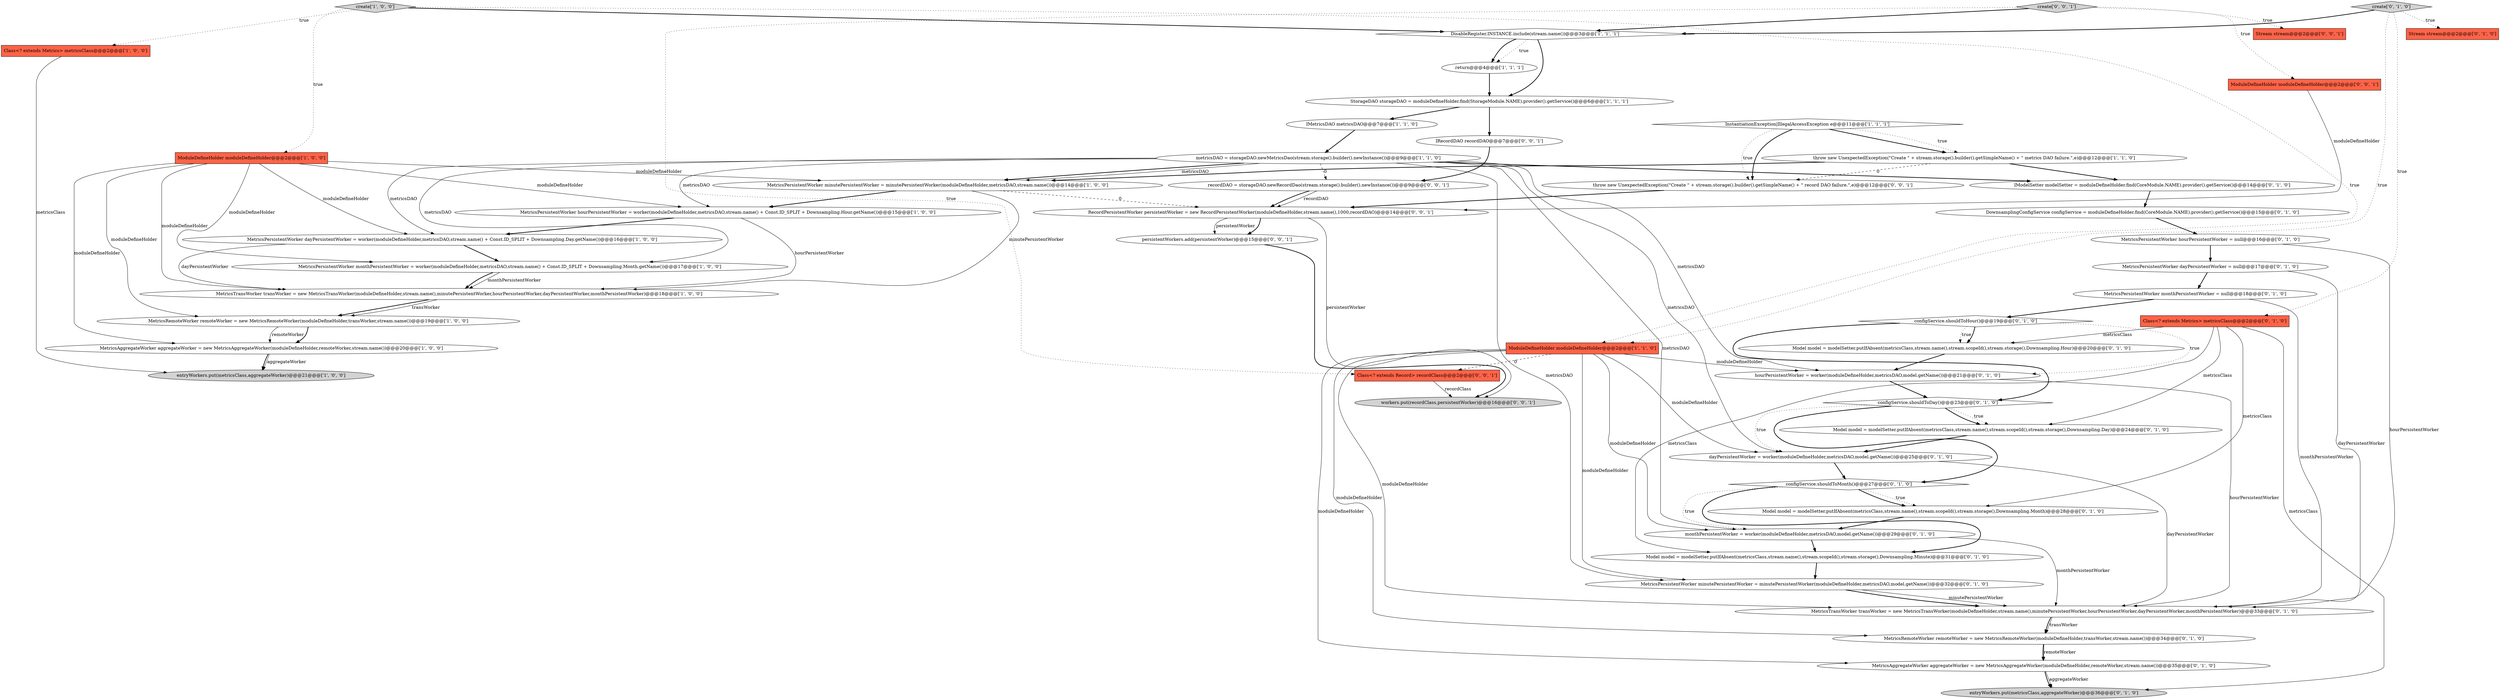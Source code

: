 digraph {
34 [style = filled, label = "MetricsPersistentWorker minutePersistentWorker = minutePersistentWorker(moduleDefineHolder,metricsDAO,model.getName())@@@32@@@['0', '1', '0']", fillcolor = white, shape = ellipse image = "AAA1AAABBB2BBB"];
6 [style = filled, label = "MetricsTransWorker transWorker = new MetricsTransWorker(moduleDefineHolder,stream.name(),minutePersistentWorker,hourPersistentWorker,dayPersistentWorker,monthPersistentWorker)@@@18@@@['1', '0', '0']", fillcolor = white, shape = ellipse image = "AAA0AAABBB1BBB"];
25 [style = filled, label = "MetricsTransWorker transWorker = new MetricsTransWorker(moduleDefineHolder,stream.name(),minutePersistentWorker,hourPersistentWorker,dayPersistentWorker,monthPersistentWorker)@@@33@@@['0', '1', '0']", fillcolor = white, shape = ellipse image = "AAA0AAABBB2BBB"];
40 [style = filled, label = "IModelSetter modelSetter = moduleDefineHolder.find(CoreModule.NAME).provider().getService()@@@14@@@['0', '1', '0']", fillcolor = white, shape = ellipse image = "AAA0AAABBB2BBB"];
23 [style = filled, label = "Model model = modelSetter.putIfAbsent(metricsClass,stream.name(),stream.scopeId(),stream.storage(),Downsampling.Minute)@@@31@@@['0', '1', '0']", fillcolor = white, shape = ellipse image = "AAA1AAABBB2BBB"];
24 [style = filled, label = "Model model = modelSetter.putIfAbsent(metricsClass,stream.name(),stream.scopeId(),stream.storage(),Downsampling.Day)@@@24@@@['0', '1', '0']", fillcolor = white, shape = ellipse image = "AAA1AAABBB2BBB"];
50 [style = filled, label = "Class<? extends Record> recordClass@@@2@@@['0', '0', '1']", fillcolor = tomato, shape = box image = "AAA0AAABBB3BBB"];
7 [style = filled, label = "throw new UnexpectedException(\"Create \" + stream.storage().builder().getSimpleName() + \" metrics DAO failure.\",e)@@@12@@@['1', '1', '0']", fillcolor = white, shape = ellipse image = "AAA0AAABBB1BBB"];
28 [style = filled, label = "MetricsPersistentWorker hourPersistentWorker = null@@@16@@@['0', '1', '0']", fillcolor = white, shape = ellipse image = "AAA0AAABBB2BBB"];
1 [style = filled, label = "MetricsPersistentWorker hourPersistentWorker = worker(moduleDefineHolder,metricsDAO,stream.name() + Const.ID_SPLIT + Downsampling.Hour.getName())@@@15@@@['1', '0', '0']", fillcolor = white, shape = ellipse image = "AAA0AAABBB1BBB"];
5 [style = filled, label = "InstantiationException|IllegalAccessException e@@@11@@@['1', '1', '1']", fillcolor = white, shape = diamond image = "AAA0AAABBB1BBB"];
42 [style = filled, label = "throw new UnexpectedException(\"Create \" + stream.storage().builder().getSimpleName() + \" record DAO failure.\",e)@@@12@@@['0', '0', '1']", fillcolor = white, shape = ellipse image = "AAA0AAABBB3BBB"];
12 [style = filled, label = "MetricsPersistentWorker monthPersistentWorker = worker(moduleDefineHolder,metricsDAO,stream.name() + Const.ID_SPLIT + Downsampling.Month.getName())@@@17@@@['1', '0', '0']", fillcolor = white, shape = ellipse image = "AAA0AAABBB1BBB"];
49 [style = filled, label = "create['0', '0', '1']", fillcolor = lightgray, shape = diamond image = "AAA0AAABBB3BBB"];
47 [style = filled, label = "recordDAO = storageDAO.newRecordDao(stream.storage().builder().newInstance())@@@9@@@['0', '0', '1']", fillcolor = white, shape = ellipse image = "AAA0AAABBB3BBB"];
22 [style = filled, label = "entryWorkers.put(metricsClass,aggregateWorker)@@@36@@@['0', '1', '0']", fillcolor = lightgray, shape = ellipse image = "AAA0AAABBB2BBB"];
30 [style = filled, label = "MetricsRemoteWorker remoteWorker = new MetricsRemoteWorker(moduleDefineHolder,transWorker,stream.name())@@@34@@@['0', '1', '0']", fillcolor = white, shape = ellipse image = "AAA0AAABBB2BBB"];
13 [style = filled, label = "DisableRegister.INSTANCE.include(stream.name())@@@3@@@['1', '1', '1']", fillcolor = white, shape = diamond image = "AAA0AAABBB1BBB"];
0 [style = filled, label = "ModuleDefineHolder moduleDefineHolder@@@2@@@['1', '0', '0']", fillcolor = tomato, shape = box image = "AAA0AAABBB1BBB"];
10 [style = filled, label = "StorageDAO storageDAO = moduleDefineHolder.find(StorageModule.NAME).provider().getService()@@@6@@@['1', '1', '1']", fillcolor = white, shape = ellipse image = "AAA0AAABBB1BBB"];
41 [style = filled, label = "monthPersistentWorker = worker(moduleDefineHolder,metricsDAO,model.getName())@@@29@@@['0', '1', '0']", fillcolor = white, shape = ellipse image = "AAA1AAABBB2BBB"];
48 [style = filled, label = "IRecordDAO recordDAO@@@7@@@['0', '0', '1']", fillcolor = white, shape = ellipse image = "AAA0AAABBB3BBB"];
20 [style = filled, label = "Class<? extends Metrics> metricsClass@@@2@@@['0', '1', '0']", fillcolor = tomato, shape = box image = "AAA0AAABBB2BBB"];
18 [style = filled, label = "entryWorkers.put(metricsClass,aggregateWorker)@@@21@@@['1', '0', '0']", fillcolor = lightgray, shape = ellipse image = "AAA0AAABBB1BBB"];
8 [style = filled, label = "MetricsRemoteWorker remoteWorker = new MetricsRemoteWorker(moduleDefineHolder,transWorker,stream.name())@@@19@@@['1', '0', '0']", fillcolor = white, shape = ellipse image = "AAA0AAABBB1BBB"];
39 [style = filled, label = "configService.shouldToMonth()@@@27@@@['0', '1', '0']", fillcolor = white, shape = diamond image = "AAA1AAABBB2BBB"];
11 [style = filled, label = "ModuleDefineHolder moduleDefineHolder@@@2@@@['1', '1', '0']", fillcolor = tomato, shape = box image = "AAA0AAABBB1BBB"];
43 [style = filled, label = "ModuleDefineHolder moduleDefineHolder@@@2@@@['0', '0', '1']", fillcolor = tomato, shape = box image = "AAA0AAABBB3BBB"];
29 [style = filled, label = "DownsamplingConfigService configService = moduleDefineHolder.find(CoreModule.NAME).provider().getService()@@@15@@@['0', '1', '0']", fillcolor = white, shape = ellipse image = "AAA0AAABBB2BBB"];
31 [style = filled, label = "Stream stream@@@2@@@['0', '1', '0']", fillcolor = tomato, shape = box image = "AAA0AAABBB2BBB"];
51 [style = filled, label = "persistentWorkers.add(persistentWorker)@@@15@@@['0', '0', '1']", fillcolor = white, shape = ellipse image = "AAA0AAABBB3BBB"];
9 [style = filled, label = "IMetricsDAO metricsDAO@@@7@@@['1', '1', '0']", fillcolor = white, shape = ellipse image = "AAA0AAABBB1BBB"];
35 [style = filled, label = "hourPersistentWorker = worker(moduleDefineHolder,metricsDAO,model.getName())@@@21@@@['0', '1', '0']", fillcolor = white, shape = ellipse image = "AAA1AAABBB2BBB"];
16 [style = filled, label = "MetricsPersistentWorker dayPersistentWorker = worker(moduleDefineHolder,metricsDAO,stream.name() + Const.ID_SPLIT + Downsampling.Day.getName())@@@16@@@['1', '0', '0']", fillcolor = white, shape = ellipse image = "AAA0AAABBB1BBB"];
15 [style = filled, label = "metricsDAO = storageDAO.newMetricsDao(stream.storage().builder().newInstance())@@@9@@@['1', '1', '0']", fillcolor = white, shape = ellipse image = "AAA0AAABBB1BBB"];
2 [style = filled, label = "create['1', '0', '0']", fillcolor = lightgray, shape = diamond image = "AAA0AAABBB1BBB"];
21 [style = filled, label = "Model model = modelSetter.putIfAbsent(metricsClass,stream.name(),stream.scopeId(),stream.storage(),Downsampling.Month)@@@28@@@['0', '1', '0']", fillcolor = white, shape = ellipse image = "AAA1AAABBB2BBB"];
32 [style = filled, label = "Model model = modelSetter.putIfAbsent(metricsClass,stream.name(),stream.scopeId(),stream.storage(),Downsampling.Hour)@@@20@@@['0', '1', '0']", fillcolor = white, shape = ellipse image = "AAA1AAABBB2BBB"];
37 [style = filled, label = "MetricsAggregateWorker aggregateWorker = new MetricsAggregateWorker(moduleDefineHolder,remoteWorker,stream.name())@@@35@@@['0', '1', '0']", fillcolor = white, shape = ellipse image = "AAA0AAABBB2BBB"];
45 [style = filled, label = "workers.put(recordClass,persistentWorker)@@@16@@@['0', '0', '1']", fillcolor = lightgray, shape = ellipse image = "AAA0AAABBB3BBB"];
3 [style = filled, label = "Class<? extends Metrics> metricsClass@@@2@@@['1', '0', '0']", fillcolor = tomato, shape = box image = "AAA0AAABBB1BBB"];
46 [style = filled, label = "Stream stream@@@2@@@['0', '0', '1']", fillcolor = tomato, shape = box image = "AAA0AAABBB3BBB"];
33 [style = filled, label = "configService.shouldToHour()@@@19@@@['0', '1', '0']", fillcolor = white, shape = diamond image = "AAA1AAABBB2BBB"];
27 [style = filled, label = "dayPersistentWorker = worker(moduleDefineHolder,metricsDAO,model.getName())@@@25@@@['0', '1', '0']", fillcolor = white, shape = ellipse image = "AAA1AAABBB2BBB"];
4 [style = filled, label = "return@@@4@@@['1', '1', '1']", fillcolor = white, shape = ellipse image = "AAA0AAABBB1BBB"];
38 [style = filled, label = "MetricsPersistentWorker monthPersistentWorker = null@@@18@@@['0', '1', '0']", fillcolor = white, shape = ellipse image = "AAA1AAABBB2BBB"];
26 [style = filled, label = "MetricsPersistentWorker dayPersistentWorker = null@@@17@@@['0', '1', '0']", fillcolor = white, shape = ellipse image = "AAA0AAABBB2BBB"];
14 [style = filled, label = "MetricsPersistentWorker minutePersistentWorker = minutePersistentWorker(moduleDefineHolder,metricsDAO,stream.name())@@@14@@@['1', '0', '0']", fillcolor = white, shape = ellipse image = "AAA0AAABBB1BBB"];
44 [style = filled, label = "RecordPersistentWorker persistentWorker = new RecordPersistentWorker(moduleDefineHolder,stream.name(),1000,recordDAO)@@@14@@@['0', '0', '1']", fillcolor = white, shape = ellipse image = "AAA0AAABBB3BBB"];
17 [style = filled, label = "MetricsAggregateWorker aggregateWorker = new MetricsAggregateWorker(moduleDefineHolder,remoteWorker,stream.name())@@@20@@@['1', '0', '0']", fillcolor = white, shape = ellipse image = "AAA0AAABBB1BBB"];
36 [style = filled, label = "configService.shouldToDay()@@@23@@@['0', '1', '0']", fillcolor = white, shape = diamond image = "AAA1AAABBB2BBB"];
19 [style = filled, label = "create['0', '1', '0']", fillcolor = lightgray, shape = diamond image = "AAA0AAABBB2BBB"];
11->41 [style = solid, label="moduleDefineHolder"];
35->25 [style = solid, label="hourPersistentWorker"];
26->38 [style = bold, label=""];
49->46 [style = dotted, label="true"];
28->25 [style = solid, label="hourPersistentWorker"];
26->25 [style = solid, label="dayPersistentWorker"];
34->25 [style = solid, label="minutePersistentWorker"];
11->35 [style = solid, label="moduleDefineHolder"];
33->32 [style = dotted, label="true"];
41->23 [style = bold, label=""];
28->26 [style = bold, label=""];
20->23 [style = solid, label="metricsClass"];
8->17 [style = solid, label="remoteWorker"];
15->1 [style = solid, label="metricsDAO"];
33->32 [style = bold, label=""];
15->34 [style = solid, label="metricsDAO"];
6->8 [style = bold, label=""];
3->18 [style = solid, label="metricsClass"];
16->6 [style = solid, label="dayPersistentWorker"];
16->12 [style = bold, label=""];
19->11 [style = dotted, label="true"];
7->40 [style = bold, label=""];
41->25 [style = solid, label="monthPersistentWorker"];
25->30 [style = solid, label="transWorker"];
15->12 [style = solid, label="metricsDAO"];
36->24 [style = bold, label=""];
44->45 [style = solid, label="persistentWorker"];
14->6 [style = solid, label="minutePersistentWorker"];
24->27 [style = bold, label=""];
34->25 [style = bold, label=""];
13->10 [style = bold, label=""];
12->6 [style = solid, label="monthPersistentWorker"];
42->44 [style = bold, label=""];
11->30 [style = solid, label="moduleDefineHolder"];
49->43 [style = dotted, label="true"];
0->14 [style = solid, label="moduleDefineHolder"];
37->22 [style = solid, label="aggregateWorker"];
2->3 [style = dotted, label="true"];
13->4 [style = dotted, label="true"];
15->35 [style = solid, label="metricsDAO"];
38->25 [style = solid, label="monthPersistentWorker"];
43->44 [style = solid, label="moduleDefineHolder"];
49->50 [style = dotted, label="true"];
11->50 [style = dashed, label="0"];
5->42 [style = bold, label=""];
1->6 [style = solid, label="hourPersistentWorker"];
19->20 [style = dotted, label="true"];
7->14 [style = bold, label=""];
23->34 [style = bold, label=""];
10->48 [style = bold, label=""];
0->8 [style = solid, label="moduleDefineHolder"];
49->13 [style = bold, label=""];
33->35 [style = dotted, label="true"];
5->42 [style = dotted, label="true"];
35->36 [style = bold, label=""];
38->33 [style = bold, label=""];
44->51 [style = bold, label=""];
20->32 [style = solid, label="metricsClass"];
5->7 [style = bold, label=""];
15->16 [style = solid, label="metricsDAO"];
13->4 [style = bold, label=""];
48->47 [style = bold, label=""];
51->45 [style = bold, label=""];
2->13 [style = bold, label=""];
15->40 [style = bold, label=""];
9->15 [style = bold, label=""];
0->17 [style = solid, label="moduleDefineHolder"];
20->24 [style = solid, label="metricsClass"];
17->18 [style = solid, label="aggregateWorker"];
19->13 [style = bold, label=""];
11->34 [style = solid, label="moduleDefineHolder"];
15->14 [style = bold, label=""];
40->29 [style = bold, label=""];
15->27 [style = solid, label="metricsDAO"];
30->37 [style = solid, label="remoteWorker"];
4->10 [style = bold, label=""];
50->45 [style = solid, label="recordClass"];
37->22 [style = bold, label=""];
0->12 [style = solid, label="moduleDefineHolder"];
0->16 [style = solid, label="moduleDefineHolder"];
15->14 [style = solid, label="metricsDAO"];
12->6 [style = bold, label=""];
36->24 [style = dotted, label="true"];
11->25 [style = solid, label="moduleDefineHolder"];
20->22 [style = solid, label="metricsClass"];
0->1 [style = solid, label="moduleDefineHolder"];
0->6 [style = solid, label="moduleDefineHolder"];
21->41 [style = bold, label=""];
47->44 [style = bold, label=""];
2->11 [style = dotted, label="true"];
6->8 [style = solid, label="transWorker"];
27->39 [style = bold, label=""];
39->41 [style = dotted, label="true"];
36->27 [style = dotted, label="true"];
30->37 [style = bold, label=""];
27->25 [style = solid, label="dayPersistentWorker"];
10->9 [style = bold, label=""];
11->37 [style = solid, label="moduleDefineHolder"];
11->27 [style = solid, label="moduleDefineHolder"];
39->21 [style = dotted, label="true"];
29->28 [style = bold, label=""];
39->21 [style = bold, label=""];
5->7 [style = dotted, label="true"];
14->44 [style = dashed, label="0"];
8->17 [style = bold, label=""];
47->44 [style = solid, label="recordDAO"];
15->41 [style = solid, label="metricsDAO"];
19->31 [style = dotted, label="true"];
14->1 [style = bold, label=""];
32->35 [style = bold, label=""];
44->51 [style = solid, label="persistentWorker"];
7->42 [style = dashed, label="0"];
2->0 [style = dotted, label="true"];
1->16 [style = bold, label=""];
39->23 [style = bold, label=""];
15->47 [style = dashed, label="0"];
20->21 [style = solid, label="metricsClass"];
33->36 [style = bold, label=""];
25->30 [style = bold, label=""];
36->39 [style = bold, label=""];
17->18 [style = bold, label=""];
}
